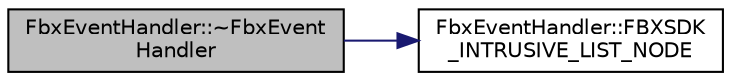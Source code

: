 digraph "FbxEventHandler::~FbxEventHandler"
{
  edge [fontname="Helvetica",fontsize="10",labelfontname="Helvetica",labelfontsize="10"];
  node [fontname="Helvetica",fontsize="10",shape=record];
  rankdir="LR";
  Node2 [label="FbxEventHandler::~FbxEvent\lHandler",height=0.2,width=0.4,color="black", fillcolor="grey75", style="filled", fontcolor="black"];
  Node2 -> Node3 [color="midnightblue",fontsize="10",style="solid",fontname="Helvetica"];
  Node3 [label="FbxEventHandler::FBXSDK\l_INTRUSIVE_LIST_NODE",height=0.2,width=0.4,color="black", fillcolor="white", style="filled",URL="$class_fbx_event_handler.html#a5f41da1b9002da90f4681d9efe6d4542"];
}
